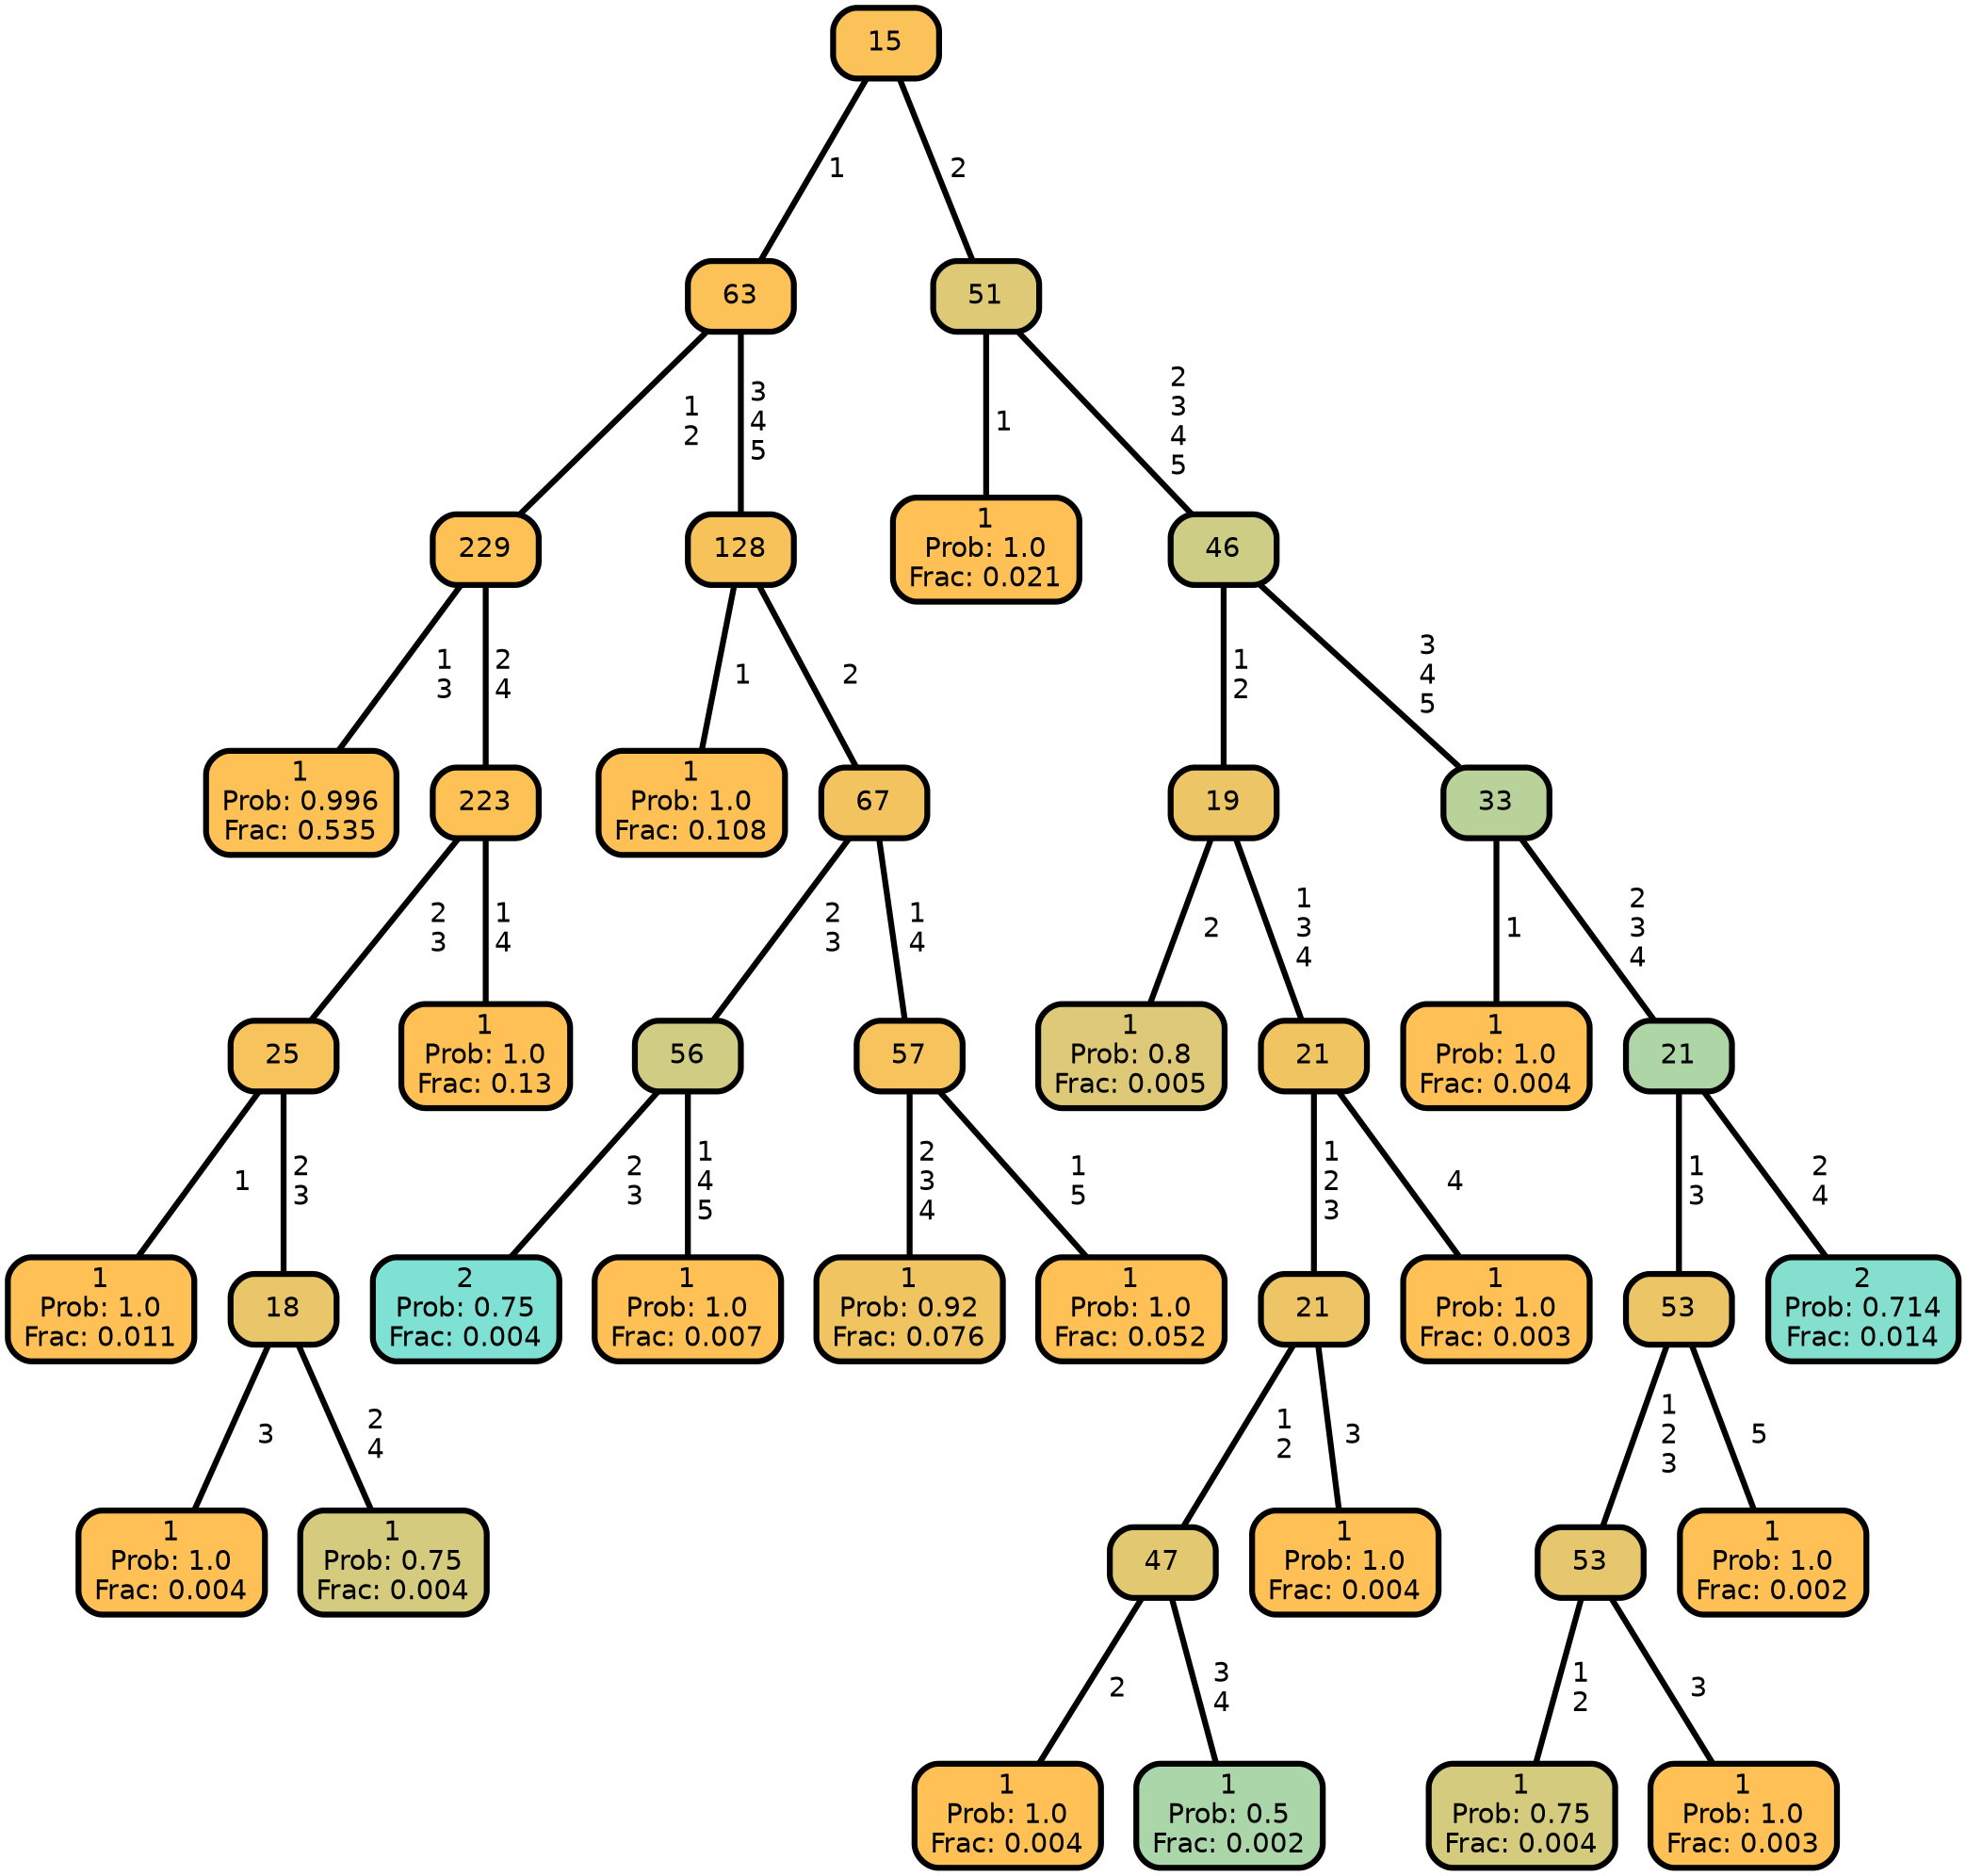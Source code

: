 graph Tree {
node [shape=box, style="filled, rounded",color="black",penwidth="3",fontcolor="black",                 fontname=helvetica] ;
graph [ranksep="0 equally", splines=straight,                 bgcolor=transparent, dpi=200] ;
edge [fontname=helvetica, color=black] ;
0 [label="1
Prob: 0.996
Frac: 0.535", fillcolor="#fec155"] ;
1 [label="229", fillcolor="#fec155"] ;
2 [label="1
Prob: 1.0
Frac: 0.011", fillcolor="#ffc155"] ;
3 [label="25", fillcolor="#f6c35d"] ;
4 [label="1
Prob: 1.0
Frac: 0.004", fillcolor="#ffc155"] ;
5 [label="18", fillcolor="#e9c66a"] ;
6 [label="1
Prob: 0.75
Frac: 0.004", fillcolor="#d4cb7f"] ;
7 [label="223", fillcolor="#fdc156"] ;
8 [label="1
Prob: 1.0
Frac: 0.13", fillcolor="#ffc155"] ;
9 [label="63", fillcolor="#fcc157"] ;
10 [label="1
Prob: 1.0
Frac: 0.108", fillcolor="#ffc155"] ;
11 [label="128", fillcolor="#f8c25b"] ;
12 [label="2
Prob: 0.75
Frac: 0.004", fillcolor="#7fe0d4"] ;
13 [label="56", fillcolor="#d0cc83"] ;
14 [label="1
Prob: 1.0
Frac: 0.007", fillcolor="#ffc155"] ;
15 [label="67", fillcolor="#f3c360"] ;
16 [label="1
Prob: 0.92
Frac: 0.076", fillcolor="#f1c462"] ;
17 [label="57", fillcolor="#f6c35d"] ;
18 [label="1
Prob: 1.0
Frac: 0.052", fillcolor="#ffc155"] ;
19 [label="15", fillcolor="#fac259"] ;
20 [label="1
Prob: 1.0
Frac: 0.021", fillcolor="#ffc155"] ;
21 [label="51", fillcolor="#ddc976"] ;
22 [label="1
Prob: 0.8
Frac: 0.005", fillcolor="#ddc977"] ;
23 [label="19", fillcolor="#ecc567"] ;
24 [label="1
Prob: 1.0
Frac: 0.004", fillcolor="#ffc155"] ;
25 [label="47", fillcolor="#e2c871"] ;
26 [label="1
Prob: 0.5
Frac: 0.002", fillcolor="#aad6aa"] ;
27 [label="21", fillcolor="#eec566"] ;
28 [label="1
Prob: 1.0
Frac: 0.004", fillcolor="#ffc155"] ;
29 [label="21", fillcolor="#f1c462"] ;
30 [label="1
Prob: 1.0
Frac: 0.003", fillcolor="#ffc155"] ;
31 [label="46", fillcolor="#cdcd86"] ;
32 [label="1
Prob: 1.0
Frac: 0.004", fillcolor="#ffc155"] ;
33 [label="33", fillcolor="#b9d29a"] ;
34 [label="1
Prob: 0.75
Frac: 0.004", fillcolor="#d4cb7f"] ;
35 [label="53", fillcolor="#e6c76d"] ;
36 [label="1
Prob: 1.0
Frac: 0.003", fillcolor="#ffc155"] ;
37 [label="53", fillcolor="#ecc567"] ;
38 [label="1
Prob: 1.0
Frac: 0.002", fillcolor="#ffc155"] ;
39 [label="21", fillcolor="#add5a6"] ;
40 [label="2
Prob: 0.714
Frac: 0.014", fillcolor="#85dfce"] ;
1 -- 0 [label=" 1\n 3",penwidth=3] ;
1 -- 7 [label=" 2\n 4",penwidth=3] ;
3 -- 2 [label=" 1",penwidth=3] ;
3 -- 5 [label=" 2\n 3",penwidth=3] ;
5 -- 4 [label=" 3",penwidth=3] ;
5 -- 6 [label=" 2\n 4",penwidth=3] ;
7 -- 3 [label=" 2\n 3",penwidth=3] ;
7 -- 8 [label=" 1\n 4",penwidth=3] ;
9 -- 1 [label=" 1\n 2",penwidth=3] ;
9 -- 11 [label=" 3\n 4\n 5",penwidth=3] ;
11 -- 10 [label=" 1",penwidth=3] ;
11 -- 15 [label=" 2",penwidth=3] ;
13 -- 12 [label=" 2\n 3",penwidth=3] ;
13 -- 14 [label=" 1\n 4\n 5",penwidth=3] ;
15 -- 13 [label=" 2\n 3",penwidth=3] ;
15 -- 17 [label=" 1\n 4",penwidth=3] ;
17 -- 16 [label=" 2\n 3\n 4",penwidth=3] ;
17 -- 18 [label=" 1\n 5",penwidth=3] ;
19 -- 9 [label=" 1",penwidth=3] ;
19 -- 21 [label=" 2",penwidth=3] ;
21 -- 20 [label=" 1",penwidth=3] ;
21 -- 31 [label=" 2\n 3\n 4\n 5",penwidth=3] ;
23 -- 22 [label=" 2",penwidth=3] ;
23 -- 29 [label=" 1\n 3\n 4",penwidth=3] ;
25 -- 24 [label=" 2",penwidth=3] ;
25 -- 26 [label=" 3\n 4",penwidth=3] ;
27 -- 25 [label=" 1\n 2",penwidth=3] ;
27 -- 28 [label=" 3",penwidth=3] ;
29 -- 27 [label=" 1\n 2\n 3",penwidth=3] ;
29 -- 30 [label=" 4",penwidth=3] ;
31 -- 23 [label=" 1\n 2",penwidth=3] ;
31 -- 33 [label=" 3\n 4\n 5",penwidth=3] ;
33 -- 32 [label=" 1",penwidth=3] ;
33 -- 39 [label=" 2\n 3\n 4",penwidth=3] ;
35 -- 34 [label=" 1\n 2",penwidth=3] ;
35 -- 36 [label=" 3",penwidth=3] ;
37 -- 35 [label=" 1\n 2\n 3",penwidth=3] ;
37 -- 38 [label=" 5",penwidth=3] ;
39 -- 37 [label=" 1\n 3",penwidth=3] ;
39 -- 40 [label=" 2\n 4",penwidth=3] ;
{rank = same;}}